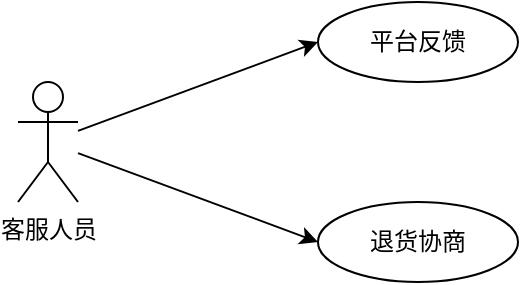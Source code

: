 <mxfile version="17.4.5" type="github">
  <diagram id="dt1ZyQyBYtfI09rklhxm" name="第 1 页">
    <mxGraphModel dx="592" dy="318" grid="0" gridSize="10" guides="1" tooltips="1" connect="1" arrows="1" fold="1" page="1" pageScale="1" pageWidth="1169" pageHeight="827" math="0" shadow="0">
      <root>
        <mxCell id="0" />
        <mxCell id="1" parent="0" />
        <mxCell id="wMH5A3hO3QKet3aU06fW-3" style="edgeStyle=none;rounded=0;orthogonalLoop=1;jettySize=auto;html=1;entryX=0;entryY=0.5;entryDx=0;entryDy=0;fontSize=11;" edge="1" parent="1" source="wMH5A3hO3QKet3aU06fW-9" target="wMH5A3hO3QKet3aU06fW-12">
          <mxGeometry relative="1" as="geometry" />
        </mxCell>
        <mxCell id="wMH5A3hO3QKet3aU06fW-5" style="edgeStyle=none;rounded=0;orthogonalLoop=1;jettySize=auto;html=1;entryX=0;entryY=0.5;entryDx=0;entryDy=0;fontSize=11;" edge="1" parent="1" source="wMH5A3hO3QKet3aU06fW-9" target="wMH5A3hO3QKet3aU06fW-14">
          <mxGeometry relative="1" as="geometry" />
        </mxCell>
        <mxCell id="wMH5A3hO3QKet3aU06fW-9" value="客服人员" style="shape=umlActor;verticalLabelPosition=bottom;verticalAlign=top;html=1;" vertex="1" parent="1">
          <mxGeometry x="260" y="180" width="30" height="60" as="geometry" />
        </mxCell>
        <mxCell id="wMH5A3hO3QKet3aU06fW-12" value="平台反馈" style="ellipse;whiteSpace=wrap;html=1;" vertex="1" parent="1">
          <mxGeometry x="410" y="140" width="100" height="40" as="geometry" />
        </mxCell>
        <mxCell id="wMH5A3hO3QKet3aU06fW-14" value="退货协商" style="ellipse;whiteSpace=wrap;html=1;" vertex="1" parent="1">
          <mxGeometry x="410" y="240" width="100" height="40" as="geometry" />
        </mxCell>
      </root>
    </mxGraphModel>
  </diagram>
</mxfile>
